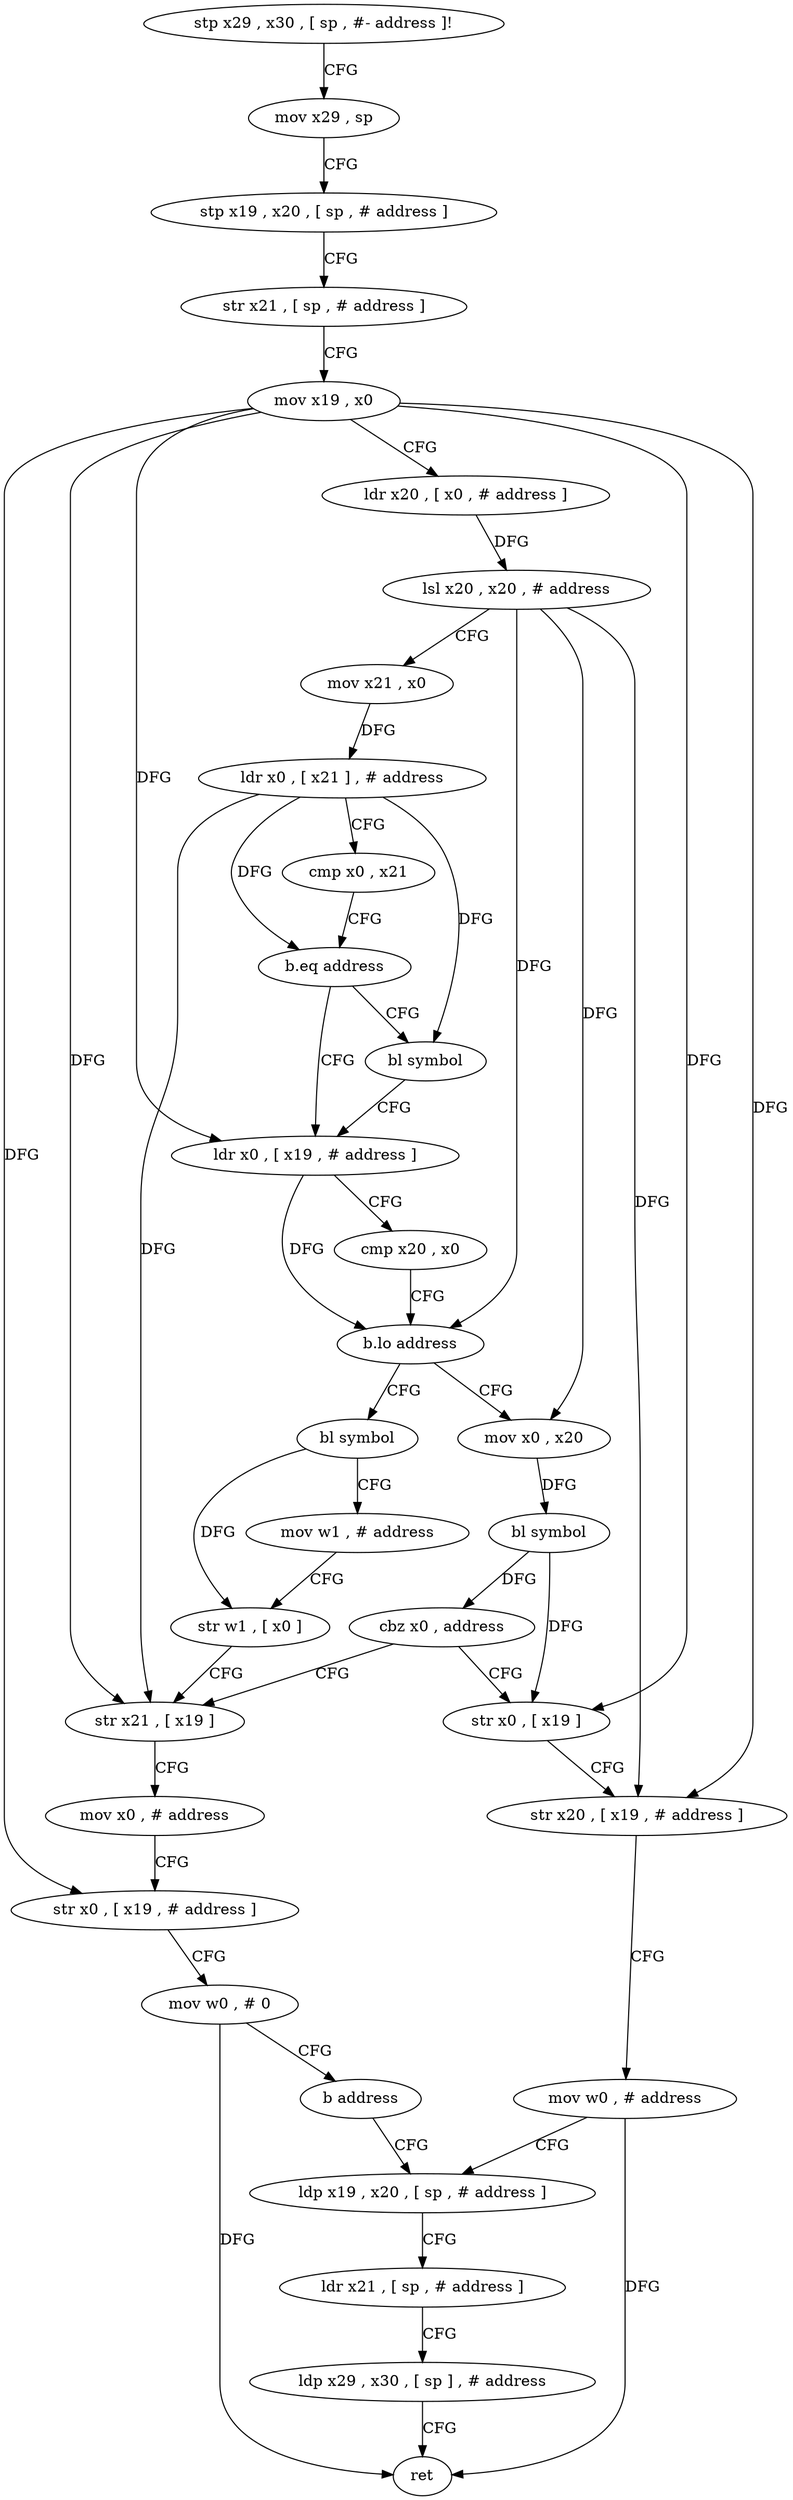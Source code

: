 digraph "func" {
"263292" [label = "stp x29 , x30 , [ sp , #- address ]!" ]
"263296" [label = "mov x29 , sp" ]
"263300" [label = "stp x19 , x20 , [ sp , # address ]" ]
"263304" [label = "str x21 , [ sp , # address ]" ]
"263308" [label = "mov x19 , x0" ]
"263312" [label = "ldr x20 , [ x0 , # address ]" ]
"263316" [label = "lsl x20 , x20 , # address" ]
"263320" [label = "mov x21 , x0" ]
"263324" [label = "ldr x0 , [ x21 ] , # address" ]
"263328" [label = "cmp x0 , x21" ]
"263332" [label = "b.eq address" ]
"263340" [label = "ldr x0 , [ x19 , # address ]" ]
"263336" [label = "bl symbol" ]
"263344" [label = "cmp x20 , x0" ]
"263348" [label = "b.lo address" ]
"263392" [label = "bl symbol" ]
"263352" [label = "mov x0 , x20" ]
"263396" [label = "mov w1 , # address" ]
"263400" [label = "str w1 , [ x0 ]" ]
"263404" [label = "str x21 , [ x19 ]" ]
"263356" [label = "bl symbol" ]
"263360" [label = "cbz x0 , address" ]
"263364" [label = "str x0 , [ x19 ]" ]
"263376" [label = "ldp x19 , x20 , [ sp , # address ]" ]
"263380" [label = "ldr x21 , [ sp , # address ]" ]
"263384" [label = "ldp x29 , x30 , [ sp ] , # address" ]
"263388" [label = "ret" ]
"263408" [label = "mov x0 , # address" ]
"263412" [label = "str x0 , [ x19 , # address ]" ]
"263416" [label = "mov w0 , # 0" ]
"263420" [label = "b address" ]
"263368" [label = "str x20 , [ x19 , # address ]" ]
"263372" [label = "mov w0 , # address" ]
"263292" -> "263296" [ label = "CFG" ]
"263296" -> "263300" [ label = "CFG" ]
"263300" -> "263304" [ label = "CFG" ]
"263304" -> "263308" [ label = "CFG" ]
"263308" -> "263312" [ label = "CFG" ]
"263308" -> "263340" [ label = "DFG" ]
"263308" -> "263404" [ label = "DFG" ]
"263308" -> "263412" [ label = "DFG" ]
"263308" -> "263364" [ label = "DFG" ]
"263308" -> "263368" [ label = "DFG" ]
"263312" -> "263316" [ label = "DFG" ]
"263316" -> "263320" [ label = "CFG" ]
"263316" -> "263348" [ label = "DFG" ]
"263316" -> "263352" [ label = "DFG" ]
"263316" -> "263368" [ label = "DFG" ]
"263320" -> "263324" [ label = "DFG" ]
"263324" -> "263328" [ label = "CFG" ]
"263324" -> "263332" [ label = "DFG" ]
"263324" -> "263336" [ label = "DFG" ]
"263324" -> "263404" [ label = "DFG" ]
"263328" -> "263332" [ label = "CFG" ]
"263332" -> "263340" [ label = "CFG" ]
"263332" -> "263336" [ label = "CFG" ]
"263340" -> "263344" [ label = "CFG" ]
"263340" -> "263348" [ label = "DFG" ]
"263336" -> "263340" [ label = "CFG" ]
"263344" -> "263348" [ label = "CFG" ]
"263348" -> "263392" [ label = "CFG" ]
"263348" -> "263352" [ label = "CFG" ]
"263392" -> "263396" [ label = "CFG" ]
"263392" -> "263400" [ label = "DFG" ]
"263352" -> "263356" [ label = "DFG" ]
"263396" -> "263400" [ label = "CFG" ]
"263400" -> "263404" [ label = "CFG" ]
"263404" -> "263408" [ label = "CFG" ]
"263356" -> "263360" [ label = "DFG" ]
"263356" -> "263364" [ label = "DFG" ]
"263360" -> "263404" [ label = "CFG" ]
"263360" -> "263364" [ label = "CFG" ]
"263364" -> "263368" [ label = "CFG" ]
"263376" -> "263380" [ label = "CFG" ]
"263380" -> "263384" [ label = "CFG" ]
"263384" -> "263388" [ label = "CFG" ]
"263408" -> "263412" [ label = "CFG" ]
"263412" -> "263416" [ label = "CFG" ]
"263416" -> "263420" [ label = "CFG" ]
"263416" -> "263388" [ label = "DFG" ]
"263420" -> "263376" [ label = "CFG" ]
"263368" -> "263372" [ label = "CFG" ]
"263372" -> "263376" [ label = "CFG" ]
"263372" -> "263388" [ label = "DFG" ]
}
